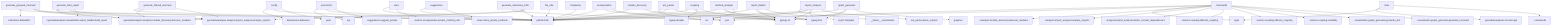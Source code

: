 flowchart TD
    generate_interactive_html --> json
    generate_interactive_html --> pathlib.Path
    generate_interactive_html --> pymoduleanalyzer.analyzer.module_discovery.discover_modules
    generate_interactive_html --> pymoduleanalyzer.analyzer.import_analyzer.analyze_imports
    generate_filtered_mermaid --> pathlib.Path
    generate_filtered_mermaid --> pymoduleanalyzer.analyzer.module_discovery.discover_modules
    generate_filtered_mermaid --> pymoduleanalyzer.analyzer.import_analyzer.analyze_imports
    main --> pymoduleanalyzer.cli.main.app
    generate_grouped_mermaid --> pathlib.Path
    generate_grouped_mermaid --> collections.defaultdict
    generate_grouped_mermaid --> pymoduleanalyzer.analyzer.module_discovery.discover_modules
    generate_grouped_mermaid --> pymoduleanalyzer.analyzer.import_analyzer.analyze_imports
    generate_html_report --> pathlib.Path
    generate_html_report --> pymoduleanalyzer.analyzer.module_discovery.discover_modules
    generate_html_report --> pymoduleanalyzer.analyzer.import_analyzer.analyze_imports
    generate_html_report --> pymoduleanalyzer.visualization.report_builder.build_report
    file_utils --> pathlib.Path
    config --> dataclasses.dataclass
    config --> pathlib.Path
    config --> yaml
    rules --> pathlib.Path
    rules --> ..metrics.encapsulation.private_method_ratio
    precommit --> sys
    precommit --> pathlib.Path
    precommit --> .suggestions.suggest_private
    suggestions --> pathlib.Path
    suggestions --> .rules.check_private_methods
    complexity --> pathlib.Path
    coupling --> pathlib.Path
    coupling --> typing.Dict
    coupling --> typing.Iterable
    coupling --> typing.List
    encapsulation --> pathlib.Path
    encapsulation --> typing.List
    encapsulation --> ast
    module_discovery --> pathlib.Path
    module_discovery --> typing.List
    ast_parser --> ast
    ast_parser --> pathlib.Path
    ast_parser --> typing.List
    import_analyzer --> __future__.annotations
    import_analyzer --> ast
    import_analyzer --> pathlib.Path
    import_analyzer --> typing.Dict
    import_analyzer --> typing.List
    import_analyzer --> .ast_parser.parse_imports
    method_analyzer --> pathlib.Path
    method_analyzer --> typing.Dict
    method_analyzer --> typing.List
    method_analyzer --> ast
    commands --> json
    commands --> pathlib.Path
    commands --> typer
    commands --> ..analyzer.module_discovery.discover_modules
    commands --> ..analyzer.import_analyzer.analyze_imports
    commands --> ..analyzer.import_analyzer.detect_circular_dependencies
    commands --> ..metrics.coupling.afferent_coupling
    commands --> ..metrics.coupling.efferent_coupling
    commands --> ..metrics.coupling.instability
    commands --> ..visualization.graph_generator.generate_dot
    commands --> ..visualization.graph_generator.generate_mermaid
    main --> typer
    main --> ..commands
    graph_generator --> pathlib.Path
    graph_generator --> typing.Dict
    graph_generator --> typing.List
    graph_generator --> graphviz
    report_builder --> pathlib.Path
    report_builder --> typing.Dict
    report_builder --> typing.List
    report_builder --> jinja2.Template